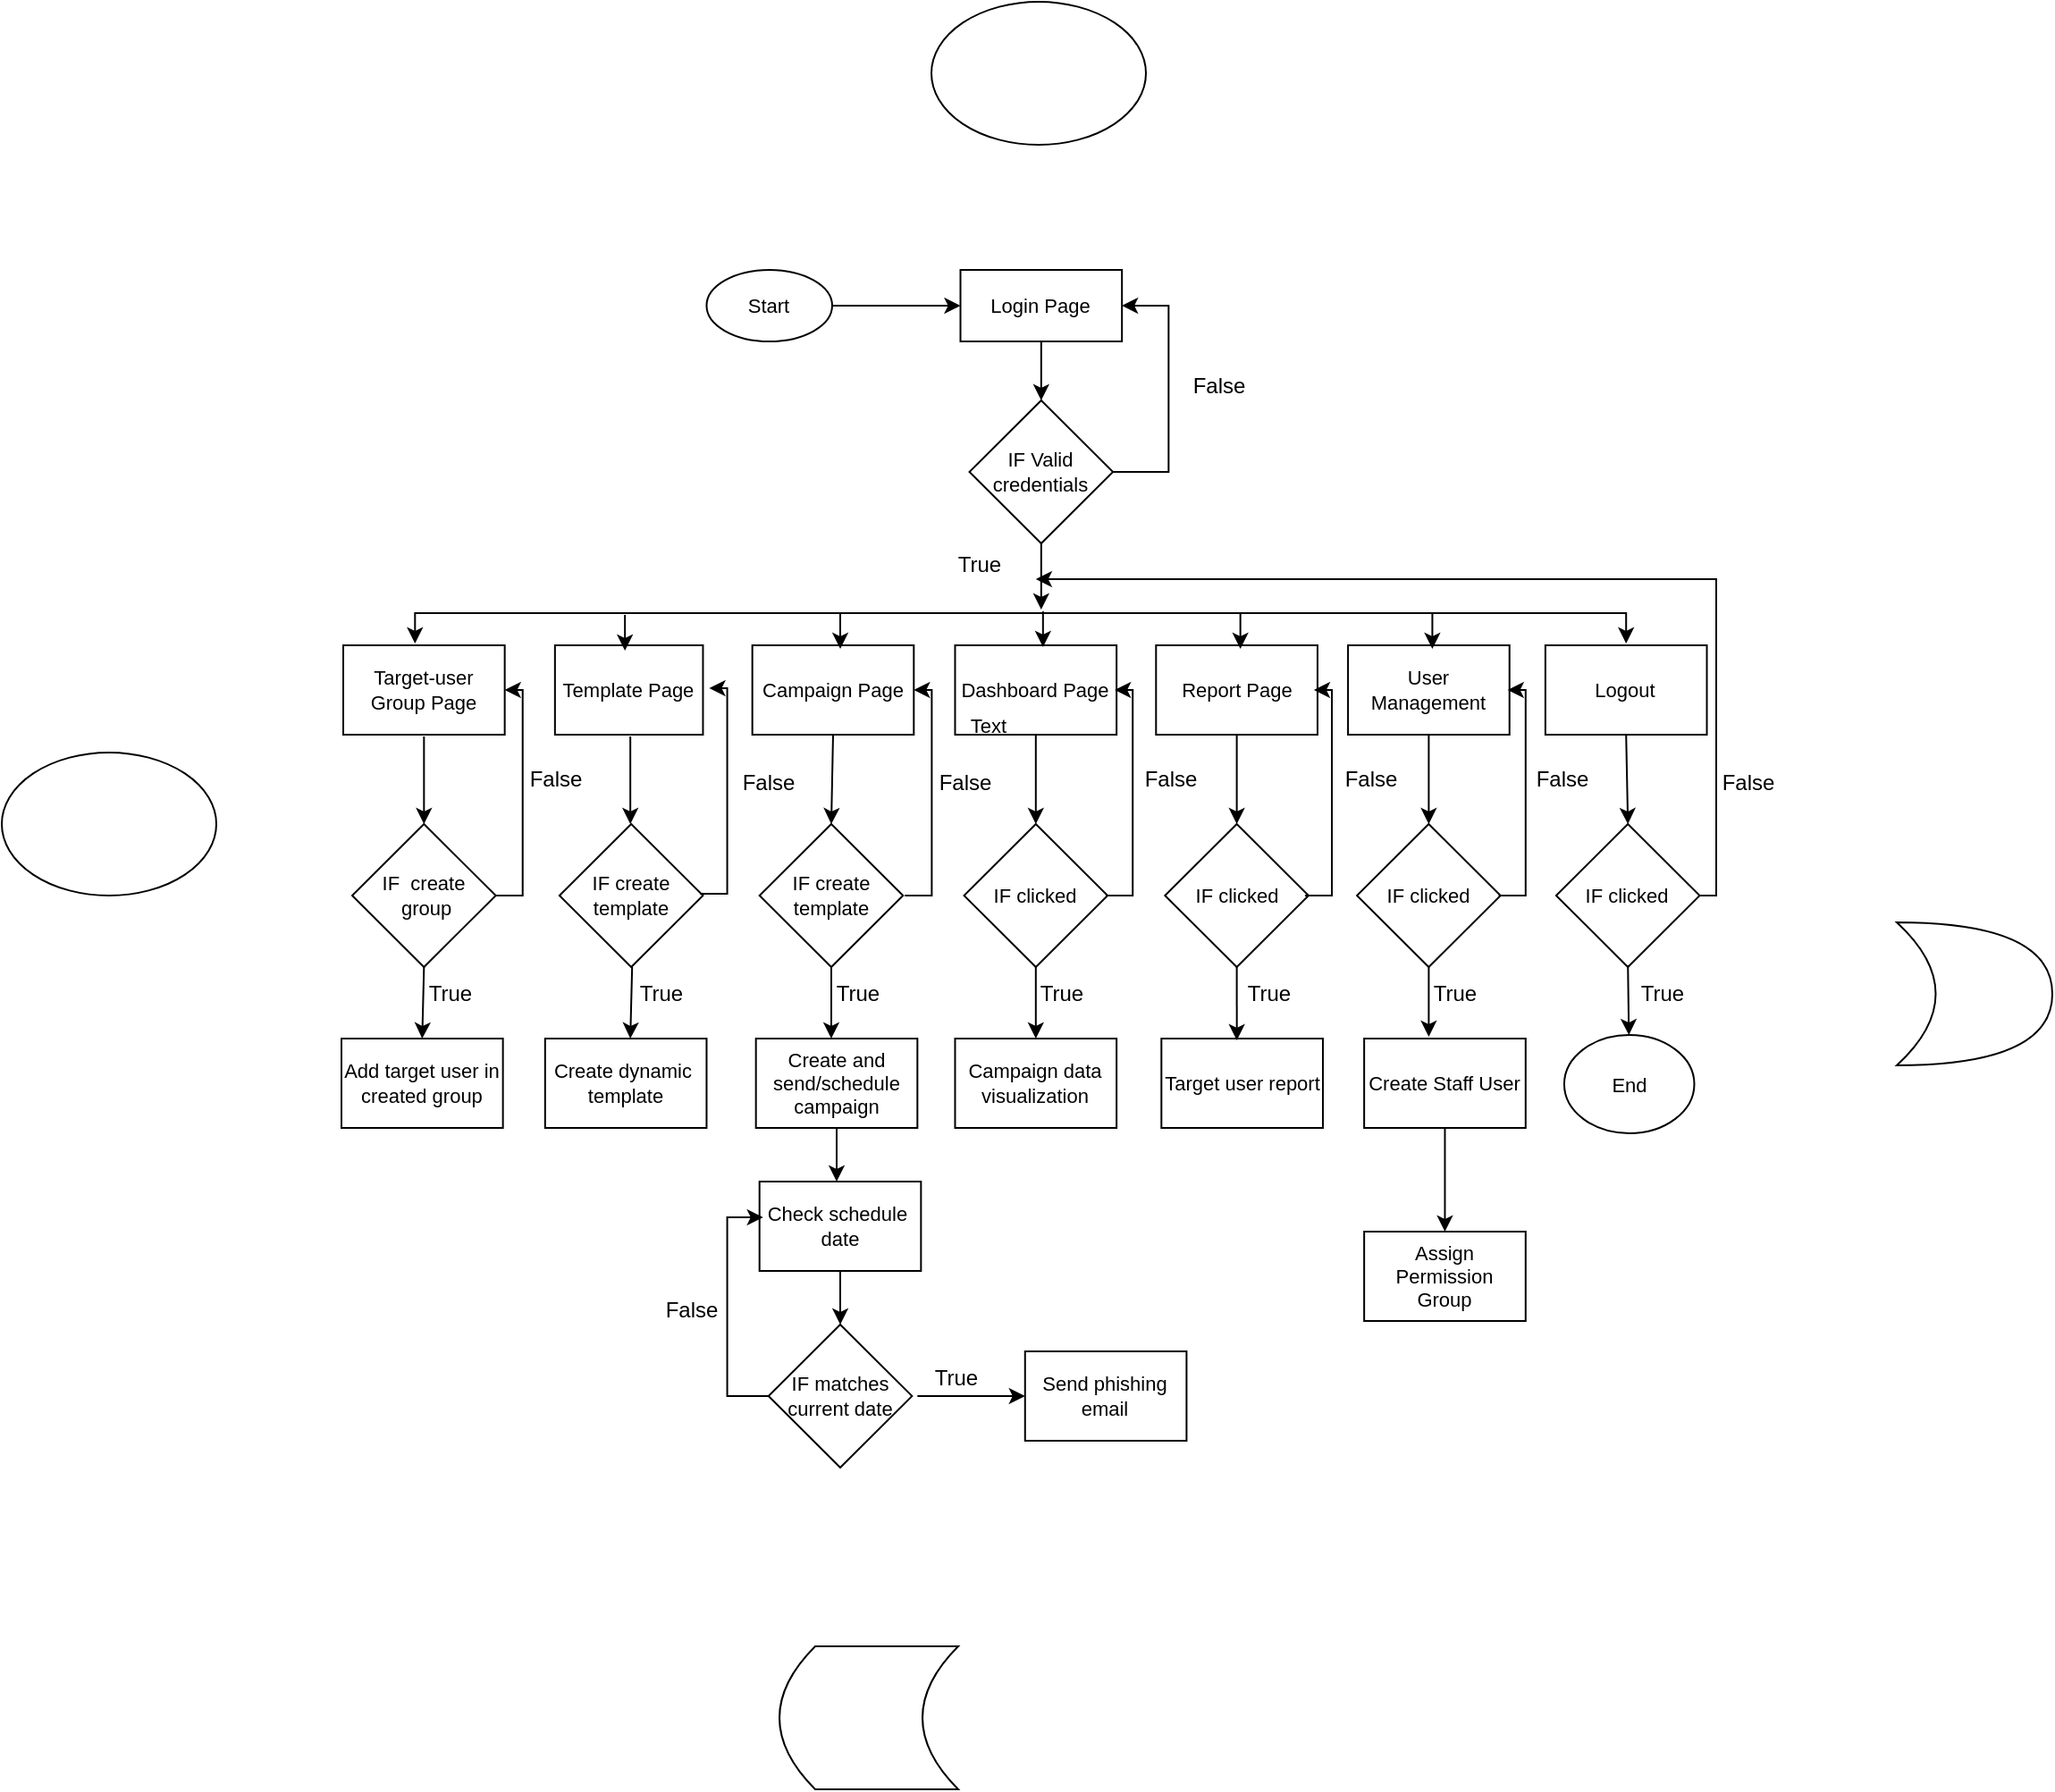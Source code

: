 <mxfile version="15.5.8" type="github">
  <diagram id="lJC1QuVzAbhBSIZx3Hm1" name="Page-1">
    <mxGraphModel dx="1953" dy="1583" grid="1" gridSize="10" guides="1" tooltips="1" connect="1" arrows="1" fold="1" page="1" pageScale="1" pageWidth="850" pageHeight="1100" math="0" shadow="0">
      <root>
        <mxCell id="0" />
        <mxCell id="1" parent="0" />
        <mxCell id="YmnMS3fJjvEk6rEsooEI-123" value="" style="group" vertex="1" connectable="0" parent="1">
          <mxGeometry x="80" y="80" width="877" height="670" as="geometry" />
        </mxCell>
        <mxCell id="YmnMS3fJjvEk6rEsooEI-6" value="IF Valid credentials" style="rhombus;whiteSpace=wrap;html=1;fontSize=11;strokeWidth=1;" vertex="1" parent="YmnMS3fJjvEk6rEsooEI-123">
          <mxGeometry x="351.271" y="73" width="80.291" height="80" as="geometry" />
        </mxCell>
        <mxCell id="YmnMS3fJjvEk6rEsooEI-7" value="Campaign Page" style="rounded=0;whiteSpace=wrap;html=1;fontSize=11;strokeWidth=1;" vertex="1" parent="YmnMS3fJjvEk6rEsooEI-123">
          <mxGeometry x="229.832" y="210" width="90.327" height="50" as="geometry" />
        </mxCell>
        <mxCell id="YmnMS3fJjvEk6rEsooEI-8" value="Login Page" style="rounded=0;whiteSpace=wrap;html=1;fontSize=11;strokeWidth=1;" vertex="1" parent="YmnMS3fJjvEk6rEsooEI-123">
          <mxGeometry x="346.253" width="90.327" height="40" as="geometry" />
        </mxCell>
        <mxCell id="YmnMS3fJjvEk6rEsooEI-9" value="Start" style="ellipse;whiteSpace=wrap;html=1;fontSize=11;strokeWidth=1;" vertex="1" parent="YmnMS3fJjvEk6rEsooEI-123">
          <mxGeometry x="204.239" width="70.254" height="40" as="geometry" />
        </mxCell>
        <mxCell id="YmnMS3fJjvEk6rEsooEI-10" value="Template Page" style="rounded=0;whiteSpace=wrap;html=1;fontSize=11;strokeWidth=1;" vertex="1" parent="YmnMS3fJjvEk6rEsooEI-123">
          <mxGeometry x="119.432" y="210" width="82.8" height="50" as="geometry" />
        </mxCell>
        <mxCell id="YmnMS3fJjvEk6rEsooEI-12" value="Target-user Group Page" style="rounded=0;whiteSpace=wrap;html=1;fontSize=11;strokeWidth=1;" vertex="1" parent="YmnMS3fJjvEk6rEsooEI-123">
          <mxGeometry x="1.004" y="210" width="90.327" height="50" as="geometry" />
        </mxCell>
        <mxCell id="YmnMS3fJjvEk6rEsooEI-14" value="Dashboard Page" style="rounded=0;whiteSpace=wrap;html=1;fontSize=11;strokeWidth=1;" vertex="1" parent="YmnMS3fJjvEk6rEsooEI-123">
          <mxGeometry x="343.242" y="210" width="90.327" height="50" as="geometry" />
        </mxCell>
        <mxCell id="YmnMS3fJjvEk6rEsooEI-15" value="&lt;br&gt;Report Page&lt;span style=&quot;color: rgba(0 , 0 , 0 , 0) ; font-family: monospace ; font-size: 0px&quot;&gt;%3CmxGraphModel%3E%3Croot%3E%3CmxCell%20id%3D%220%22%2F%3E%3CmxCell%20id%3D%221%22%20parent%3D%220%22%2F%3E%3CmxCell%20id%3D%222%22%20value%3D%22Dashboard%20Page%22%20style%3D%22rounded%3D0%3BwhiteSpace%3Dwrap%3Bhtml%3D1%3BfontSize%3D11%3BstrokeWidth%3D1%3B%22%20vertex%3D%221%22%20parent%3D%221%22%3E%3CmxGeometry%20x%3D%22460%22%20y%3D%22290%22%20width%3D%2290%22%20height%3D%2250%22%20as%3D%22geometry%22%2F%3E%3C%2FmxCell%3E%3C%2Froot%3E%3C%2FmxGraphModel%3E&lt;/span&gt;&lt;br&gt;&lt;span style=&quot;color: rgba(0 , 0 , 0 , 0) ; font-family: monospace ; font-size: 0px&quot;&gt;%3CmxGraphModel%3E%3Croot%3E%3CmxCell%20id%3D%220%22%2F%3E%3CmxCell%20id%3D%221%22%20parent%3D%220%22%2F%3E%3CmxCell%20id%3D%222%22%20value%3D%22Dashboard%20Page%22%20style%3D%22rounded%3D0%3BwhiteSpace%3Dwrap%3Bhtml%3D1%3BfontSize%3D11%3BstrokeWidth%3D1%3B%22%20vertex%3D%221%22%20parent%3D%221%22%3E%3CmxGeometry%20x%3D%22460%22%20y%3D%22290%22%20width%3D%2290%22%20height%3D%2250%22%20as%3D%22geometry%22%2F%3E%3C%2FmxCell%3E%3C%2Froot%3E%3C%2FmxGraphModel%3E&lt;/span&gt;" style="rounded=0;whiteSpace=wrap;html=1;fontSize=11;strokeWidth=1;" vertex="1" parent="YmnMS3fJjvEk6rEsooEI-123">
          <mxGeometry x="455.649" y="210" width="90.327" height="50" as="geometry" />
        </mxCell>
        <mxCell id="YmnMS3fJjvEk6rEsooEI-16" value="Logout" style="rounded=0;whiteSpace=wrap;html=1;fontSize=11;strokeWidth=1;" vertex="1" parent="YmnMS3fJjvEk6rEsooEI-123">
          <mxGeometry x="673.437" y="210" width="90.327" height="50" as="geometry" />
        </mxCell>
        <mxCell id="YmnMS3fJjvEk6rEsooEI-18" value="Add target user in created group" style="rounded=0;whiteSpace=wrap;html=1;fontSize=11;strokeWidth=1;" vertex="1" parent="YmnMS3fJjvEk6rEsooEI-123">
          <mxGeometry y="430" width="90.327" height="50" as="geometry" />
        </mxCell>
        <mxCell id="YmnMS3fJjvEk6rEsooEI-19" value="Create dynamic&amp;nbsp;&lt;br&gt;template" style="rounded=0;whiteSpace=wrap;html=1;fontSize=11;strokeWidth=1;" vertex="1" parent="YmnMS3fJjvEk6rEsooEI-123">
          <mxGeometry x="113.912" y="430" width="90.327" height="50" as="geometry" />
        </mxCell>
        <mxCell id="YmnMS3fJjvEk6rEsooEI-21" value="Create and send/schedule campaign" style="rounded=0;whiteSpace=wrap;html=1;fontSize=11;strokeWidth=1;" vertex="1" parent="YmnMS3fJjvEk6rEsooEI-123">
          <mxGeometry x="231.839" y="430" width="90.327" height="50" as="geometry" />
        </mxCell>
        <mxCell id="YmnMS3fJjvEk6rEsooEI-22" value="Campaign data visualization" style="rounded=0;whiteSpace=wrap;html=1;fontSize=11;strokeWidth=1;" vertex="1" parent="YmnMS3fJjvEk6rEsooEI-123">
          <mxGeometry x="343.242" y="430" width="90.327" height="50" as="geometry" />
        </mxCell>
        <mxCell id="YmnMS3fJjvEk6rEsooEI-23" value="Target user report" style="rounded=0;whiteSpace=wrap;html=1;fontSize=11;strokeWidth=1;" vertex="1" parent="YmnMS3fJjvEk6rEsooEI-123">
          <mxGeometry x="458.66" y="430" width="90.327" height="50" as="geometry" />
        </mxCell>
        <mxCell id="YmnMS3fJjvEk6rEsooEI-26" value="IF&amp;nbsp; create&lt;br&gt;&amp;nbsp;group" style="rhombus;whiteSpace=wrap;html=1;fontSize=11;strokeWidth=1;" vertex="1" parent="YmnMS3fJjvEk6rEsooEI-123">
          <mxGeometry x="6.022" y="310" width="80.291" height="80" as="geometry" />
        </mxCell>
        <mxCell id="YmnMS3fJjvEk6rEsooEI-27" value="IF create template" style="rhombus;whiteSpace=wrap;html=1;fontSize=11;strokeWidth=1;" vertex="1" parent="YmnMS3fJjvEk6rEsooEI-123">
          <mxGeometry x="121.941" y="310" width="80.291" height="80" as="geometry" />
        </mxCell>
        <mxCell id="YmnMS3fJjvEk6rEsooEI-28" value="IF create template" style="rhombus;whiteSpace=wrap;html=1;fontSize=11;strokeWidth=1;" vertex="1" parent="YmnMS3fJjvEk6rEsooEI-123">
          <mxGeometry x="233.846" y="310" width="80.291" height="80" as="geometry" />
        </mxCell>
        <mxCell id="YmnMS3fJjvEk6rEsooEI-29" value="" style="endArrow=classic;html=1;rounded=0;fontSize=11;entryX=0.5;entryY=0;entryDx=0;entryDy=0;exitX=0.5;exitY=1;exitDx=0;exitDy=0;" edge="1" parent="YmnMS3fJjvEk6rEsooEI-123" source="YmnMS3fJjvEk6rEsooEI-7" target="YmnMS3fJjvEk6rEsooEI-28">
          <mxGeometry width="50" height="50" relative="1" as="geometry">
            <mxPoint x="282.021" y="300" as="sourcePoint" />
            <mxPoint x="332.202" y="250" as="targetPoint" />
          </mxGeometry>
        </mxCell>
        <mxCell id="YmnMS3fJjvEk6rEsooEI-31" value="User Management" style="rounded=0;whiteSpace=wrap;html=1;fontSize=11;strokeWidth=1;" vertex="1" parent="YmnMS3fJjvEk6rEsooEI-123">
          <mxGeometry x="563.038" y="210" width="90.327" height="50" as="geometry" />
        </mxCell>
        <mxCell id="YmnMS3fJjvEk6rEsooEI-32" value="IF clicked" style="rhombus;whiteSpace=wrap;html=1;fontSize=11;strokeWidth=1;" vertex="1" parent="YmnMS3fJjvEk6rEsooEI-123">
          <mxGeometry x="348.26" y="310" width="80.291" height="80" as="geometry" />
        </mxCell>
        <mxCell id="YmnMS3fJjvEk6rEsooEI-34" value="IF clicked" style="rhombus;whiteSpace=wrap;html=1;fontSize=11;strokeWidth=1;" vertex="1" parent="YmnMS3fJjvEk6rEsooEI-123">
          <mxGeometry x="460.667" y="310" width="80.291" height="80" as="geometry" />
        </mxCell>
        <mxCell id="YmnMS3fJjvEk6rEsooEI-35" value="IF clicked" style="rhombus;whiteSpace=wrap;html=1;fontSize=11;strokeWidth=1;" vertex="1" parent="YmnMS3fJjvEk6rEsooEI-123">
          <mxGeometry x="568.056" y="310" width="80.291" height="80" as="geometry" />
        </mxCell>
        <mxCell id="YmnMS3fJjvEk6rEsooEI-37" value="Create Staff User" style="rounded=0;whiteSpace=wrap;html=1;fontSize=11;strokeWidth=1;" vertex="1" parent="YmnMS3fJjvEk6rEsooEI-123">
          <mxGeometry x="572.07" y="430" width="90.327" height="50" as="geometry" />
        </mxCell>
        <mxCell id="YmnMS3fJjvEk6rEsooEI-40" value="Assign Permission Group" style="rounded=0;whiteSpace=wrap;html=1;fontSize=11;strokeWidth=1;" vertex="1" parent="YmnMS3fJjvEk6rEsooEI-123">
          <mxGeometry x="572.07" y="538" width="90.327" height="50" as="geometry" />
        </mxCell>
        <mxCell id="YmnMS3fJjvEk6rEsooEI-42" value="Check schedule&amp;nbsp;&lt;br&gt;date" style="rounded=0;whiteSpace=wrap;html=1;fontSize=11;strokeWidth=1;" vertex="1" parent="YmnMS3fJjvEk6rEsooEI-123">
          <mxGeometry x="233.846" y="510" width="90.327" height="50" as="geometry" />
        </mxCell>
        <mxCell id="YmnMS3fJjvEk6rEsooEI-43" value="IF matches current date" style="rhombus;whiteSpace=wrap;html=1;fontSize=11;strokeWidth=1;" vertex="1" parent="YmnMS3fJjvEk6rEsooEI-123">
          <mxGeometry x="238.864" y="590" width="80.291" height="80" as="geometry" />
        </mxCell>
        <mxCell id="YmnMS3fJjvEk6rEsooEI-44" value="Send phishing email" style="rounded=0;whiteSpace=wrap;html=1;fontSize=11;strokeWidth=1;" vertex="1" parent="YmnMS3fJjvEk6rEsooEI-123">
          <mxGeometry x="382.384" y="605" width="90.327" height="50" as="geometry" />
        </mxCell>
        <mxCell id="YmnMS3fJjvEk6rEsooEI-48" value="" style="endArrow=classic;startArrow=classic;html=1;rounded=0;fontSize=11;" edge="1" parent="YmnMS3fJjvEk6rEsooEI-123">
          <mxGeometry width="50" height="50" relative="1" as="geometry">
            <mxPoint x="41.149" y="209" as="sourcePoint" />
            <mxPoint x="718.6" y="209" as="targetPoint" />
            <Array as="points">
              <mxPoint x="41.149" y="192" />
              <mxPoint x="718.6" y="192" />
            </Array>
          </mxGeometry>
        </mxCell>
        <mxCell id="YmnMS3fJjvEk6rEsooEI-49" value="" style="endArrow=classic;html=1;rounded=0;fontSize=11;exitX=0.5;exitY=1;exitDx=0;exitDy=0;" edge="1" parent="YmnMS3fJjvEk6rEsooEI-123" source="YmnMS3fJjvEk6rEsooEI-6">
          <mxGeometry width="50" height="50" relative="1" as="geometry">
            <mxPoint x="422.529" y="180" as="sourcePoint" />
            <mxPoint x="391.416" y="190" as="targetPoint" />
          </mxGeometry>
        </mxCell>
        <mxCell id="YmnMS3fJjvEk6rEsooEI-52" value="" style="endArrow=classic;html=1;rounded=0;fontSize=11;" edge="1" parent="YmnMS3fJjvEk6rEsooEI-123">
          <mxGeometry width="50" height="50" relative="1" as="geometry">
            <mxPoint x="392.42" y="191" as="sourcePoint" />
            <mxPoint x="392.42" y="211" as="targetPoint" />
          </mxGeometry>
        </mxCell>
        <mxCell id="YmnMS3fJjvEk6rEsooEI-53" value="" style="endArrow=classic;html=1;rounded=0;fontSize=11;" edge="1" parent="YmnMS3fJjvEk6rEsooEI-123">
          <mxGeometry width="50" height="50" relative="1" as="geometry">
            <mxPoint x="502.82" y="192" as="sourcePoint" />
            <mxPoint x="502.82" y="212" as="targetPoint" />
          </mxGeometry>
        </mxCell>
        <mxCell id="YmnMS3fJjvEk6rEsooEI-54" value="" style="endArrow=classic;html=1;rounded=0;fontSize=11;" edge="1" parent="YmnMS3fJjvEk6rEsooEI-123">
          <mxGeometry width="50" height="50" relative="1" as="geometry">
            <mxPoint x="610.208" y="192" as="sourcePoint" />
            <mxPoint x="610.208" y="212" as="targetPoint" />
          </mxGeometry>
        </mxCell>
        <mxCell id="YmnMS3fJjvEk6rEsooEI-55" value="" style="endArrow=classic;html=1;rounded=0;fontSize=11;" edge="1" parent="YmnMS3fJjvEk6rEsooEI-123">
          <mxGeometry width="50" height="50" relative="1" as="geometry">
            <mxPoint x="279.01" y="192" as="sourcePoint" />
            <mxPoint x="279.01" y="212" as="targetPoint" />
          </mxGeometry>
        </mxCell>
        <mxCell id="YmnMS3fJjvEk6rEsooEI-56" value="" style="endArrow=classic;html=1;rounded=0;fontSize=11;" edge="1" parent="YmnMS3fJjvEk6rEsooEI-123">
          <mxGeometry width="50" height="50" relative="1" as="geometry">
            <mxPoint x="158.574" y="193" as="sourcePoint" />
            <mxPoint x="158.574" y="213" as="targetPoint" />
          </mxGeometry>
        </mxCell>
        <mxCell id="YmnMS3fJjvEk6rEsooEI-57" value="" style="endArrow=classic;html=1;rounded=0;fontSize=11;exitX=0.5;exitY=1;exitDx=0;exitDy=0;entryX=0.5;entryY=0;entryDx=0;entryDy=0;" edge="1" parent="YmnMS3fJjvEk6rEsooEI-123" source="YmnMS3fJjvEk6rEsooEI-26" target="YmnMS3fJjvEk6rEsooEI-18">
          <mxGeometry width="50" height="50" relative="1" as="geometry">
            <mxPoint x="31.113" y="440" as="sourcePoint" />
            <mxPoint x="81.294" y="390" as="targetPoint" />
          </mxGeometry>
        </mxCell>
        <mxCell id="YmnMS3fJjvEk6rEsooEI-59" value="" style="endArrow=classic;html=1;rounded=0;fontSize=11;exitX=0.5;exitY=1;exitDx=0;exitDy=0;entryX=0.5;entryY=0;entryDx=0;entryDy=0;" edge="1" parent="YmnMS3fJjvEk6rEsooEI-123">
          <mxGeometry width="50" height="50" relative="1" as="geometry">
            <mxPoint x="162.588" y="390" as="sourcePoint" />
            <mxPoint x="161.585" y="430" as="targetPoint" />
          </mxGeometry>
        </mxCell>
        <mxCell id="YmnMS3fJjvEk6rEsooEI-61" value="" style="endArrow=classic;html=1;rounded=0;fontSize=11;" edge="1" parent="YmnMS3fJjvEk6rEsooEI-123" source="YmnMS3fJjvEk6rEsooEI-28">
          <mxGeometry width="50" height="50" relative="1" as="geometry">
            <mxPoint x="273.992" y="440" as="sourcePoint" />
            <mxPoint x="273.992" y="430" as="targetPoint" />
          </mxGeometry>
        </mxCell>
        <mxCell id="YmnMS3fJjvEk6rEsooEI-62" value="" style="endArrow=classic;html=1;rounded=0;fontSize=11;entryX=0.5;entryY=0;entryDx=0;entryDy=0;exitX=0.5;exitY=1;exitDx=0;exitDy=0;" edge="1" parent="YmnMS3fJjvEk6rEsooEI-123" source="YmnMS3fJjvEk6rEsooEI-32" target="YmnMS3fJjvEk6rEsooEI-22">
          <mxGeometry width="50" height="50" relative="1" as="geometry">
            <mxPoint x="386.98" y="370" as="sourcePoint" />
            <mxPoint x="386.98" y="410" as="targetPoint" />
          </mxGeometry>
        </mxCell>
        <mxCell id="YmnMS3fJjvEk6rEsooEI-63" value="" style="endArrow=classic;html=1;rounded=0;fontSize=11;exitX=0.5;exitY=1;exitDx=0;exitDy=0;entryX=0.467;entryY=0.02;entryDx=0;entryDy=0;entryPerimeter=0;" edge="1" parent="YmnMS3fJjvEk6rEsooEI-123" source="YmnMS3fJjvEk6rEsooEI-34" target="YmnMS3fJjvEk6rEsooEI-23">
          <mxGeometry width="50" height="50" relative="1" as="geometry">
            <mxPoint x="492.783" y="391" as="sourcePoint" />
            <mxPoint x="492.783" y="431" as="targetPoint" />
          </mxGeometry>
        </mxCell>
        <mxCell id="YmnMS3fJjvEk6rEsooEI-64" value="" style="endArrow=classic;html=1;rounded=0;fontSize=11;exitX=0.5;exitY=1;exitDx=0;exitDy=0;" edge="1" parent="YmnMS3fJjvEk6rEsooEI-123" source="YmnMS3fJjvEk6rEsooEI-35">
          <mxGeometry width="50" height="50" relative="1" as="geometry">
            <mxPoint x="604.186" y="390" as="sourcePoint" />
            <mxPoint x="608.201" y="429" as="targetPoint" />
          </mxGeometry>
        </mxCell>
        <mxCell id="YmnMS3fJjvEk6rEsooEI-66" value="" style="endArrow=classic;html=1;rounded=0;fontSize=11;exitX=0.5;exitY=1;exitDx=0;exitDy=0;entryX=0.5;entryY=0;entryDx=0;entryDy=0;" edge="1" parent="YmnMS3fJjvEk6rEsooEI-123" source="YmnMS3fJjvEk6rEsooEI-37" target="YmnMS3fJjvEk6rEsooEI-40">
          <mxGeometry width="50" height="50" relative="1" as="geometry">
            <mxPoint x="603.183" y="550" as="sourcePoint" />
            <mxPoint x="653.364" y="500" as="targetPoint" />
          </mxGeometry>
        </mxCell>
        <mxCell id="YmnMS3fJjvEk6rEsooEI-67" value="" style="endArrow=classic;html=1;rounded=0;fontSize=11;exitX=0.5;exitY=1;exitDx=0;exitDy=0;" edge="1" parent="YmnMS3fJjvEk6rEsooEI-123" source="YmnMS3fJjvEk6rEsooEI-21">
          <mxGeometry width="50" height="50" relative="1" as="geometry">
            <mxPoint x="332.202" y="540" as="sourcePoint" />
            <mxPoint x="277.002" y="510" as="targetPoint" />
          </mxGeometry>
        </mxCell>
        <mxCell id="YmnMS3fJjvEk6rEsooEI-70" value="" style="endArrow=classic;html=1;rounded=0;fontSize=11;exitX=0.5;exitY=1;exitDx=0;exitDy=0;entryX=0.5;entryY=0;entryDx=0;entryDy=0;" edge="1" parent="YmnMS3fJjvEk6rEsooEI-123" source="YmnMS3fJjvEk6rEsooEI-42" target="YmnMS3fJjvEk6rEsooEI-43">
          <mxGeometry width="50" height="50" relative="1" as="geometry">
            <mxPoint x="261.948" y="630" as="sourcePoint" />
            <mxPoint x="312.13" y="580" as="targetPoint" />
          </mxGeometry>
        </mxCell>
        <mxCell id="YmnMS3fJjvEk6rEsooEI-73" value="" style="endArrow=classic;html=1;rounded=0;fontSize=11;" edge="1" parent="YmnMS3fJjvEk6rEsooEI-123">
          <mxGeometry width="50" height="50" relative="1" as="geometry">
            <mxPoint x="322.166" y="630" as="sourcePoint" />
            <mxPoint x="382.384" y="630" as="targetPoint" />
          </mxGeometry>
        </mxCell>
        <mxCell id="YmnMS3fJjvEk6rEsooEI-74" value="IF clicked" style="rhombus;whiteSpace=wrap;html=1;fontSize=11;strokeWidth=1;" vertex="1" parent="YmnMS3fJjvEk6rEsooEI-123">
          <mxGeometry x="679.459" y="310" width="80.291" height="80" as="geometry" />
        </mxCell>
        <mxCell id="YmnMS3fJjvEk6rEsooEI-75" value="End" style="ellipse;whiteSpace=wrap;html=1;fontSize=11;strokeWidth=1;" vertex="1" parent="YmnMS3fJjvEk6rEsooEI-123">
          <mxGeometry x="683.975" y="428" width="72.763" height="55" as="geometry" />
        </mxCell>
        <mxCell id="YmnMS3fJjvEk6rEsooEI-76" value="" style="endArrow=classic;html=1;rounded=0;fontSize=11;entryX=0.5;entryY=0;entryDx=0;entryDy=0;" edge="1" parent="YmnMS3fJjvEk6rEsooEI-123" target="YmnMS3fJjvEk6rEsooEI-26">
          <mxGeometry width="50" height="50" relative="1" as="geometry">
            <mxPoint x="46.167" y="261" as="sourcePoint" />
            <mxPoint x="111.403" y="270" as="targetPoint" />
          </mxGeometry>
        </mxCell>
        <mxCell id="YmnMS3fJjvEk6rEsooEI-77" value="" style="endArrow=classic;html=1;rounded=0;fontSize=11;entryX=0.5;entryY=0;entryDx=0;entryDy=0;" edge="1" parent="YmnMS3fJjvEk6rEsooEI-123">
          <mxGeometry width="50" height="50" relative="1" as="geometry">
            <mxPoint x="161.585" y="261" as="sourcePoint" />
            <mxPoint x="161.585" y="310" as="targetPoint" />
          </mxGeometry>
        </mxCell>
        <mxCell id="YmnMS3fJjvEk6rEsooEI-78" value="" style="endArrow=classic;html=1;rounded=0;fontSize=11;exitX=0.5;exitY=1;exitDx=0;exitDy=0;" edge="1" parent="YmnMS3fJjvEk6rEsooEI-123" source="YmnMS3fJjvEk6rEsooEI-14" target="YmnMS3fJjvEk6rEsooEI-32">
          <mxGeometry width="50" height="50" relative="1" as="geometry">
            <mxPoint x="382.384" y="320" as="sourcePoint" />
            <mxPoint x="432.565" y="270" as="targetPoint" />
          </mxGeometry>
        </mxCell>
        <mxCell id="YmnMS3fJjvEk6rEsooEI-79" value="" style="endArrow=classic;html=1;rounded=0;fontSize=11;exitX=0.5;exitY=1;exitDx=0;exitDy=0;entryX=0.5;entryY=0;entryDx=0;entryDy=0;" edge="1" parent="YmnMS3fJjvEk6rEsooEI-123" source="YmnMS3fJjvEk6rEsooEI-15" target="YmnMS3fJjvEk6rEsooEI-34">
          <mxGeometry width="50" height="50" relative="1" as="geometry">
            <mxPoint x="502.82" y="320" as="sourcePoint" />
            <mxPoint x="553.001" y="270" as="targetPoint" />
          </mxGeometry>
        </mxCell>
        <mxCell id="YmnMS3fJjvEk6rEsooEI-80" value="" style="endArrow=classic;html=1;rounded=0;fontSize=11;exitX=0.5;exitY=1;exitDx=0;exitDy=0;" edge="1" parent="YmnMS3fJjvEk6rEsooEI-123" source="YmnMS3fJjvEk6rEsooEI-31">
          <mxGeometry width="50" height="50" relative="1" as="geometry">
            <mxPoint x="613.219" y="310" as="sourcePoint" />
            <mxPoint x="608.201" y="310" as="targetPoint" />
          </mxGeometry>
        </mxCell>
        <mxCell id="YmnMS3fJjvEk6rEsooEI-82" value="" style="endArrow=classic;html=1;rounded=0;fontSize=11;exitX=0.5;exitY=1;exitDx=0;exitDy=0;entryX=0.5;entryY=0;entryDx=0;entryDy=0;" edge="1" parent="YmnMS3fJjvEk6rEsooEI-123" source="YmnMS3fJjvEk6rEsooEI-16" target="YmnMS3fJjvEk6rEsooEI-74">
          <mxGeometry width="50" height="50" relative="1" as="geometry">
            <mxPoint x="713.582" y="320" as="sourcePoint" />
            <mxPoint x="763.764" y="270" as="targetPoint" />
          </mxGeometry>
        </mxCell>
        <mxCell id="YmnMS3fJjvEk6rEsooEI-89" value="" style="endArrow=classic;html=1;rounded=0;fontSize=11;exitX=0.5;exitY=1;exitDx=0;exitDy=0;" edge="1" parent="YmnMS3fJjvEk6rEsooEI-123" target="YmnMS3fJjvEk6rEsooEI-75">
          <mxGeometry width="50" height="50" relative="1" as="geometry">
            <mxPoint x="719.604" y="389" as="sourcePoint" />
            <mxPoint x="722.615" y="429" as="targetPoint" />
          </mxGeometry>
        </mxCell>
        <mxCell id="YmnMS3fJjvEk6rEsooEI-90" value="" style="endArrow=classic;html=1;rounded=0;fontSize=11;exitX=1;exitY=0.5;exitDx=0;exitDy=0;entryX=1;entryY=0.5;entryDx=0;entryDy=0;" edge="1" parent="YmnMS3fJjvEk6rEsooEI-123" source="YmnMS3fJjvEk6rEsooEI-26" target="YmnMS3fJjvEk6rEsooEI-12">
          <mxGeometry width="50" height="50" relative="1" as="geometry">
            <mxPoint x="101.367" y="350" as="sourcePoint" />
            <mxPoint x="101.367" y="240" as="targetPoint" />
            <Array as="points">
              <mxPoint x="101.367" y="350" />
              <mxPoint x="101.367" y="235" />
            </Array>
          </mxGeometry>
        </mxCell>
        <mxCell id="YmnMS3fJjvEk6rEsooEI-91" value="" style="endArrow=classic;html=1;rounded=0;fontSize=11;exitX=1;exitY=0.5;exitDx=0;exitDy=0;entryX=1;entryY=0.5;entryDx=0;entryDy=0;" edge="1" parent="YmnMS3fJjvEk6rEsooEI-123">
          <mxGeometry width="50" height="50" relative="1" as="geometry">
            <mxPoint x="200.726" y="349" as="sourcePoint" />
            <mxPoint x="205.745" y="234" as="targetPoint" />
            <Array as="points">
              <mxPoint x="215.781" y="349" />
              <mxPoint x="215.781" y="234" />
            </Array>
          </mxGeometry>
        </mxCell>
        <mxCell id="YmnMS3fJjvEk6rEsooEI-92" value="" style="endArrow=classic;html=1;rounded=0;fontSize=11;exitX=1;exitY=0.5;exitDx=0;exitDy=0;entryX=1;entryY=0.5;entryDx=0;entryDy=0;" edge="1" parent="YmnMS3fJjvEk6rEsooEI-123">
          <mxGeometry width="50" height="50" relative="1" as="geometry">
            <mxPoint x="315.14" y="350" as="sourcePoint" />
            <mxPoint x="320.159" y="235" as="targetPoint" />
            <Array as="points">
              <mxPoint x="330.195" y="350" />
              <mxPoint x="330.195" y="235" />
            </Array>
          </mxGeometry>
        </mxCell>
        <mxCell id="YmnMS3fJjvEk6rEsooEI-93" value="" style="endArrow=classic;html=1;rounded=0;fontSize=11;exitX=1;exitY=0.5;exitDx=0;exitDy=0;entryX=1;entryY=0.5;entryDx=0;entryDy=0;" edge="1" parent="YmnMS3fJjvEk6rEsooEI-123">
          <mxGeometry width="50" height="50" relative="1" as="geometry">
            <mxPoint x="427.547" y="350" as="sourcePoint" />
            <mxPoint x="432.565" y="235" as="targetPoint" />
            <Array as="points">
              <mxPoint x="442.602" y="350" />
              <mxPoint x="442.602" y="235" />
            </Array>
          </mxGeometry>
        </mxCell>
        <mxCell id="YmnMS3fJjvEk6rEsooEI-94" value="" style="endArrow=classic;html=1;rounded=0;fontSize=11;exitX=1;exitY=0.5;exitDx=0;exitDy=0;entryX=1;entryY=0.5;entryDx=0;entryDy=0;" edge="1" parent="YmnMS3fJjvEk6rEsooEI-123">
          <mxGeometry width="50" height="50" relative="1" as="geometry">
            <mxPoint x="538.95" y="350" as="sourcePoint" />
            <mxPoint x="543.969" y="235" as="targetPoint" />
            <Array as="points">
              <mxPoint x="554.005" y="350" />
              <mxPoint x="554.005" y="235" />
            </Array>
          </mxGeometry>
        </mxCell>
        <mxCell id="YmnMS3fJjvEk6rEsooEI-95" value="" style="endArrow=classic;html=1;rounded=0;fontSize=11;exitX=1;exitY=0.5;exitDx=0;exitDy=0;entryX=1;entryY=0.5;entryDx=0;entryDy=0;" edge="1" parent="YmnMS3fJjvEk6rEsooEI-123">
          <mxGeometry width="50" height="50" relative="1" as="geometry">
            <mxPoint x="647.343" y="350" as="sourcePoint" />
            <mxPoint x="652.361" y="235" as="targetPoint" />
            <Array as="points">
              <mxPoint x="662.397" y="350" />
              <mxPoint x="662.397" y="235" />
            </Array>
          </mxGeometry>
        </mxCell>
        <mxCell id="YmnMS3fJjvEk6rEsooEI-97" value="" style="endArrow=classic;html=1;rounded=0;fontSize=11;" edge="1" parent="YmnMS3fJjvEk6rEsooEI-123">
          <mxGeometry width="50" height="50" relative="1" as="geometry">
            <mxPoint x="759.749" y="350" as="sourcePoint" />
            <mxPoint x="388.406" y="173" as="targetPoint" />
            <Array as="points">
              <mxPoint x="769" y="350" />
              <mxPoint x="769" y="260" />
              <mxPoint x="769" y="173" />
            </Array>
          </mxGeometry>
        </mxCell>
        <mxCell id="YmnMS3fJjvEk6rEsooEI-98" value="" style="endArrow=classic;html=1;rounded=0;fontSize=11;entryX=0.089;entryY=0.4;entryDx=0;entryDy=0;entryPerimeter=0;exitX=0;exitY=0.5;exitDx=0;exitDy=0;" edge="1" parent="YmnMS3fJjvEk6rEsooEI-123" source="YmnMS3fJjvEk6rEsooEI-43">
          <mxGeometry width="50" height="50" relative="1" as="geometry">
            <mxPoint x="235.854" y="630" as="sourcePoint" />
            <mxPoint x="235.864" y="530" as="targetPoint" />
            <Array as="points">
              <mxPoint x="215.781" y="630" />
              <mxPoint x="215.781" y="530" />
            </Array>
          </mxGeometry>
        </mxCell>
        <mxCell id="YmnMS3fJjvEk6rEsooEI-100" value="" style="endArrow=classic;html=1;rounded=0;fontSize=11;exitX=1;exitY=0.5;exitDx=0;exitDy=0;entryX=0;entryY=0.5;entryDx=0;entryDy=0;" edge="1" parent="YmnMS3fJjvEk6rEsooEI-123" source="YmnMS3fJjvEk6rEsooEI-9" target="YmnMS3fJjvEk6rEsooEI-8">
          <mxGeometry width="50" height="50" relative="1" as="geometry">
            <mxPoint x="292.057" y="30" as="sourcePoint" />
            <mxPoint x="342.238" y="-20" as="targetPoint" />
          </mxGeometry>
        </mxCell>
        <mxCell id="YmnMS3fJjvEk6rEsooEI-101" value="" style="endArrow=classic;html=1;rounded=0;fontSize=11;exitX=0.5;exitY=1;exitDx=0;exitDy=0;entryX=0.5;entryY=0;entryDx=0;entryDy=0;" edge="1" parent="YmnMS3fJjvEk6rEsooEI-123" source="YmnMS3fJjvEk6rEsooEI-8" target="YmnMS3fJjvEk6rEsooEI-6">
          <mxGeometry width="50" height="50" relative="1" as="geometry">
            <mxPoint x="422.529" y="90" as="sourcePoint" />
            <mxPoint x="392.42" y="70" as="targetPoint" />
          </mxGeometry>
        </mxCell>
        <mxCell id="YmnMS3fJjvEk6rEsooEI-102" value="" style="endArrow=classic;html=1;rounded=0;fontSize=11;exitX=1;exitY=0.5;exitDx=0;exitDy=0;entryX=1;entryY=0.5;entryDx=0;entryDy=0;" edge="1" parent="YmnMS3fJjvEk6rEsooEI-123" source="YmnMS3fJjvEk6rEsooEI-6" target="YmnMS3fJjvEk6rEsooEI-8">
          <mxGeometry width="50" height="50" relative="1" as="geometry">
            <mxPoint x="251.912" y="80" as="sourcePoint" />
            <mxPoint x="452.638" y="10" as="targetPoint" />
            <Array as="points">
              <mxPoint x="462.674" y="113" />
              <mxPoint x="462.674" y="20" />
            </Array>
          </mxGeometry>
        </mxCell>
        <mxCell id="YmnMS3fJjvEk6rEsooEI-103" value="&lt;font style=&quot;font-size: 12px&quot;&gt;False&lt;/font&gt;" style="text;html=1;strokeColor=none;fillColor=none;align=center;verticalAlign=middle;whiteSpace=wrap;rounded=0;fontSize=11;" vertex="1" parent="YmnMS3fJjvEk6rEsooEI-123">
          <mxGeometry x="460.667" y="50" width="60.218" height="30" as="geometry" />
        </mxCell>
        <mxCell id="YmnMS3fJjvEk6rEsooEI-104" value="Text" style="text;html=1;strokeColor=none;fillColor=none;align=center;verticalAlign=middle;whiteSpace=wrap;rounded=0;fontSize=11;" vertex="1" parent="YmnMS3fJjvEk6rEsooEI-123">
          <mxGeometry x="332.202" y="240" width="60.218" height="30" as="geometry" />
        </mxCell>
        <mxCell id="YmnMS3fJjvEk6rEsooEI-105" value="&lt;font style=&quot;font-size: 12px&quot;&gt;True&lt;/font&gt;" style="text;html=1;strokeColor=none;fillColor=none;align=center;verticalAlign=middle;whiteSpace=wrap;rounded=0;fontSize=11;" vertex="1" parent="YmnMS3fJjvEk6rEsooEI-123">
          <mxGeometry x="327.184" y="150" width="60.218" height="30" as="geometry" />
        </mxCell>
        <mxCell id="YmnMS3fJjvEk6rEsooEI-106" value="&lt;font style=&quot;font-size: 12px&quot;&gt;False&lt;/font&gt;" style="text;html=1;strokeColor=none;fillColor=none;align=center;verticalAlign=middle;whiteSpace=wrap;rounded=0;fontSize=11;" vertex="1" parent="YmnMS3fJjvEk6rEsooEI-123">
          <mxGeometry x="433.569" y="270" width="60.218" height="30" as="geometry" />
        </mxCell>
        <mxCell id="YmnMS3fJjvEk6rEsooEI-107" value="&lt;font style=&quot;font-size: 12px&quot;&gt;False&lt;/font&gt;" style="text;html=1;strokeColor=none;fillColor=none;align=center;verticalAlign=middle;whiteSpace=wrap;rounded=0;fontSize=11;" vertex="1" parent="YmnMS3fJjvEk6rEsooEI-123">
          <mxGeometry x="653.364" y="270" width="60.218" height="30" as="geometry" />
        </mxCell>
        <mxCell id="YmnMS3fJjvEk6rEsooEI-108" value="&lt;font style=&quot;font-size: 12px&quot;&gt;False&lt;/font&gt;" style="text;html=1;strokeColor=none;fillColor=none;align=center;verticalAlign=middle;whiteSpace=wrap;rounded=0;fontSize=11;" vertex="1" parent="YmnMS3fJjvEk6rEsooEI-123">
          <mxGeometry x="545.976" y="270" width="60.218" height="30" as="geometry" />
        </mxCell>
        <mxCell id="YmnMS3fJjvEk6rEsooEI-109" value="&lt;font style=&quot;font-size: 12px&quot;&gt;False&lt;/font&gt;" style="text;html=1;strokeColor=none;fillColor=none;align=center;verticalAlign=middle;whiteSpace=wrap;rounded=0;fontSize=11;" vertex="1" parent="YmnMS3fJjvEk6rEsooEI-123">
          <mxGeometry x="756.742" y="272" width="60.218" height="30" as="geometry" />
        </mxCell>
        <mxCell id="YmnMS3fJjvEk6rEsooEI-110" value="&lt;font style=&quot;font-size: 12px&quot;&gt;False&lt;/font&gt;" style="text;html=1;strokeColor=none;fillColor=none;align=center;verticalAlign=middle;whiteSpace=wrap;rounded=0;fontSize=11;" vertex="1" parent="YmnMS3fJjvEk6rEsooEI-123">
          <mxGeometry x="319.155" y="272" width="60.218" height="30" as="geometry" />
        </mxCell>
        <mxCell id="YmnMS3fJjvEk6rEsooEI-111" value="&lt;font style=&quot;font-size: 12px&quot;&gt;False&lt;/font&gt;" style="text;html=1;strokeColor=none;fillColor=none;align=center;verticalAlign=middle;whiteSpace=wrap;rounded=0;fontSize=11;" vertex="1" parent="YmnMS3fJjvEk6rEsooEI-123">
          <mxGeometry x="209.257" y="272" width="60.218" height="30" as="geometry" />
        </mxCell>
        <mxCell id="YmnMS3fJjvEk6rEsooEI-112" value="&lt;font style=&quot;font-size: 12px&quot;&gt;False&lt;/font&gt;" style="text;html=1;strokeColor=none;fillColor=none;align=center;verticalAlign=middle;whiteSpace=wrap;rounded=0;fontSize=11;" vertex="1" parent="YmnMS3fJjvEk6rEsooEI-123">
          <mxGeometry x="90.327" y="270" width="60.218" height="30" as="geometry" />
        </mxCell>
        <mxCell id="YmnMS3fJjvEk6rEsooEI-113" value="&lt;font style=&quot;font-size: 12px&quot;&gt;True&lt;/font&gt;" style="text;html=1;strokeColor=none;fillColor=none;align=center;verticalAlign=middle;whiteSpace=wrap;rounded=0;fontSize=11;" vertex="1" parent="YmnMS3fJjvEk6rEsooEI-123">
          <mxGeometry x="31.113" y="390" width="60.218" height="30" as="geometry" />
        </mxCell>
        <mxCell id="YmnMS3fJjvEk6rEsooEI-114" value="&lt;font style=&quot;font-size: 12px&quot;&gt;True&lt;/font&gt;" style="text;html=1;strokeColor=none;fillColor=none;align=center;verticalAlign=middle;whiteSpace=wrap;rounded=0;fontSize=11;" vertex="1" parent="YmnMS3fJjvEk6rEsooEI-123">
          <mxGeometry x="149.039" y="390" width="60.218" height="30" as="geometry" />
        </mxCell>
        <mxCell id="YmnMS3fJjvEk6rEsooEI-115" value="&lt;font style=&quot;font-size: 12px&quot;&gt;True&lt;/font&gt;" style="text;html=1;strokeColor=none;fillColor=none;align=center;verticalAlign=middle;whiteSpace=wrap;rounded=0;fontSize=11;" vertex="1" parent="YmnMS3fJjvEk6rEsooEI-123">
          <mxGeometry x="258.937" y="390" width="60.218" height="30" as="geometry" />
        </mxCell>
        <mxCell id="YmnMS3fJjvEk6rEsooEI-116" value="&lt;font style=&quot;font-size: 12px&quot;&gt;True&lt;/font&gt;" style="text;html=1;strokeColor=none;fillColor=none;align=center;verticalAlign=middle;whiteSpace=wrap;rounded=0;fontSize=11;" vertex="1" parent="YmnMS3fJjvEk6rEsooEI-123">
          <mxGeometry x="373.351" y="390" width="60.218" height="30" as="geometry" />
        </mxCell>
        <mxCell id="YmnMS3fJjvEk6rEsooEI-117" value="&lt;font style=&quot;font-size: 12px&quot;&gt;True&lt;/font&gt;" style="text;html=1;strokeColor=none;fillColor=none;align=center;verticalAlign=middle;whiteSpace=wrap;rounded=0;fontSize=11;" vertex="1" parent="YmnMS3fJjvEk6rEsooEI-123">
          <mxGeometry x="488.769" y="390" width="60.218" height="30" as="geometry" />
        </mxCell>
        <mxCell id="YmnMS3fJjvEk6rEsooEI-118" value="&lt;font style=&quot;font-size: 12px&quot;&gt;True&lt;/font&gt;" style="text;html=1;strokeColor=none;fillColor=none;align=center;verticalAlign=middle;whiteSpace=wrap;rounded=0;fontSize=11;" vertex="1" parent="YmnMS3fJjvEk6rEsooEI-123">
          <mxGeometry x="593.146" y="390" width="60.218" height="30" as="geometry" />
        </mxCell>
        <mxCell id="YmnMS3fJjvEk6rEsooEI-119" value="&lt;font style=&quot;font-size: 12px&quot;&gt;True&lt;/font&gt;" style="text;html=1;strokeColor=none;fillColor=none;align=center;verticalAlign=middle;whiteSpace=wrap;rounded=0;fontSize=11;" vertex="1" parent="YmnMS3fJjvEk6rEsooEI-123">
          <mxGeometry x="708.564" y="390" width="60.218" height="30" as="geometry" />
        </mxCell>
        <mxCell id="YmnMS3fJjvEk6rEsooEI-121" value="&lt;font style=&quot;font-size: 12px&quot;&gt;True&lt;/font&gt;" style="text;html=1;strokeColor=none;fillColor=none;align=center;verticalAlign=middle;whiteSpace=wrap;rounded=0;fontSize=11;" vertex="1" parent="YmnMS3fJjvEk6rEsooEI-123">
          <mxGeometry x="314.137" y="605" width="60.218" height="30" as="geometry" />
        </mxCell>
        <mxCell id="YmnMS3fJjvEk6rEsooEI-122" value="&lt;font style=&quot;font-size: 12px&quot;&gt;False&lt;/font&gt;" style="text;html=1;strokeColor=none;fillColor=none;align=center;verticalAlign=middle;whiteSpace=wrap;rounded=0;fontSize=11;" vertex="1" parent="YmnMS3fJjvEk6rEsooEI-123">
          <mxGeometry x="165.599" y="567" width="60.218" height="30" as="geometry" />
        </mxCell>
        <mxCell id="YmnMS3fJjvEk6rEsooEI-124" value="" style="ellipse;whiteSpace=wrap;html=1;fontSize=12;strokeWidth=1;" vertex="1" parent="1">
          <mxGeometry x="410" y="-70" width="120" height="80" as="geometry" />
        </mxCell>
        <mxCell id="YmnMS3fJjvEk6rEsooEI-125" value="" style="ellipse;whiteSpace=wrap;html=1;fontSize=12;strokeWidth=1;" vertex="1" parent="1">
          <mxGeometry x="-110" y="350" width="120" height="80" as="geometry" />
        </mxCell>
        <mxCell id="YmnMS3fJjvEk6rEsooEI-129" value="" style="shape=dataStorage;whiteSpace=wrap;html=1;fixedSize=1;fontSize=12;strokeWidth=1;" vertex="1" parent="1">
          <mxGeometry x="325" y="850" width="100" height="80" as="geometry" />
        </mxCell>
        <mxCell id="YmnMS3fJjvEk6rEsooEI-128" value="" style="shape=xor;whiteSpace=wrap;html=1;fontSize=12;strokeWidth=1;" vertex="1" parent="1">
          <mxGeometry x="950" y="445" width="87" height="80" as="geometry" />
        </mxCell>
      </root>
    </mxGraphModel>
  </diagram>
</mxfile>
